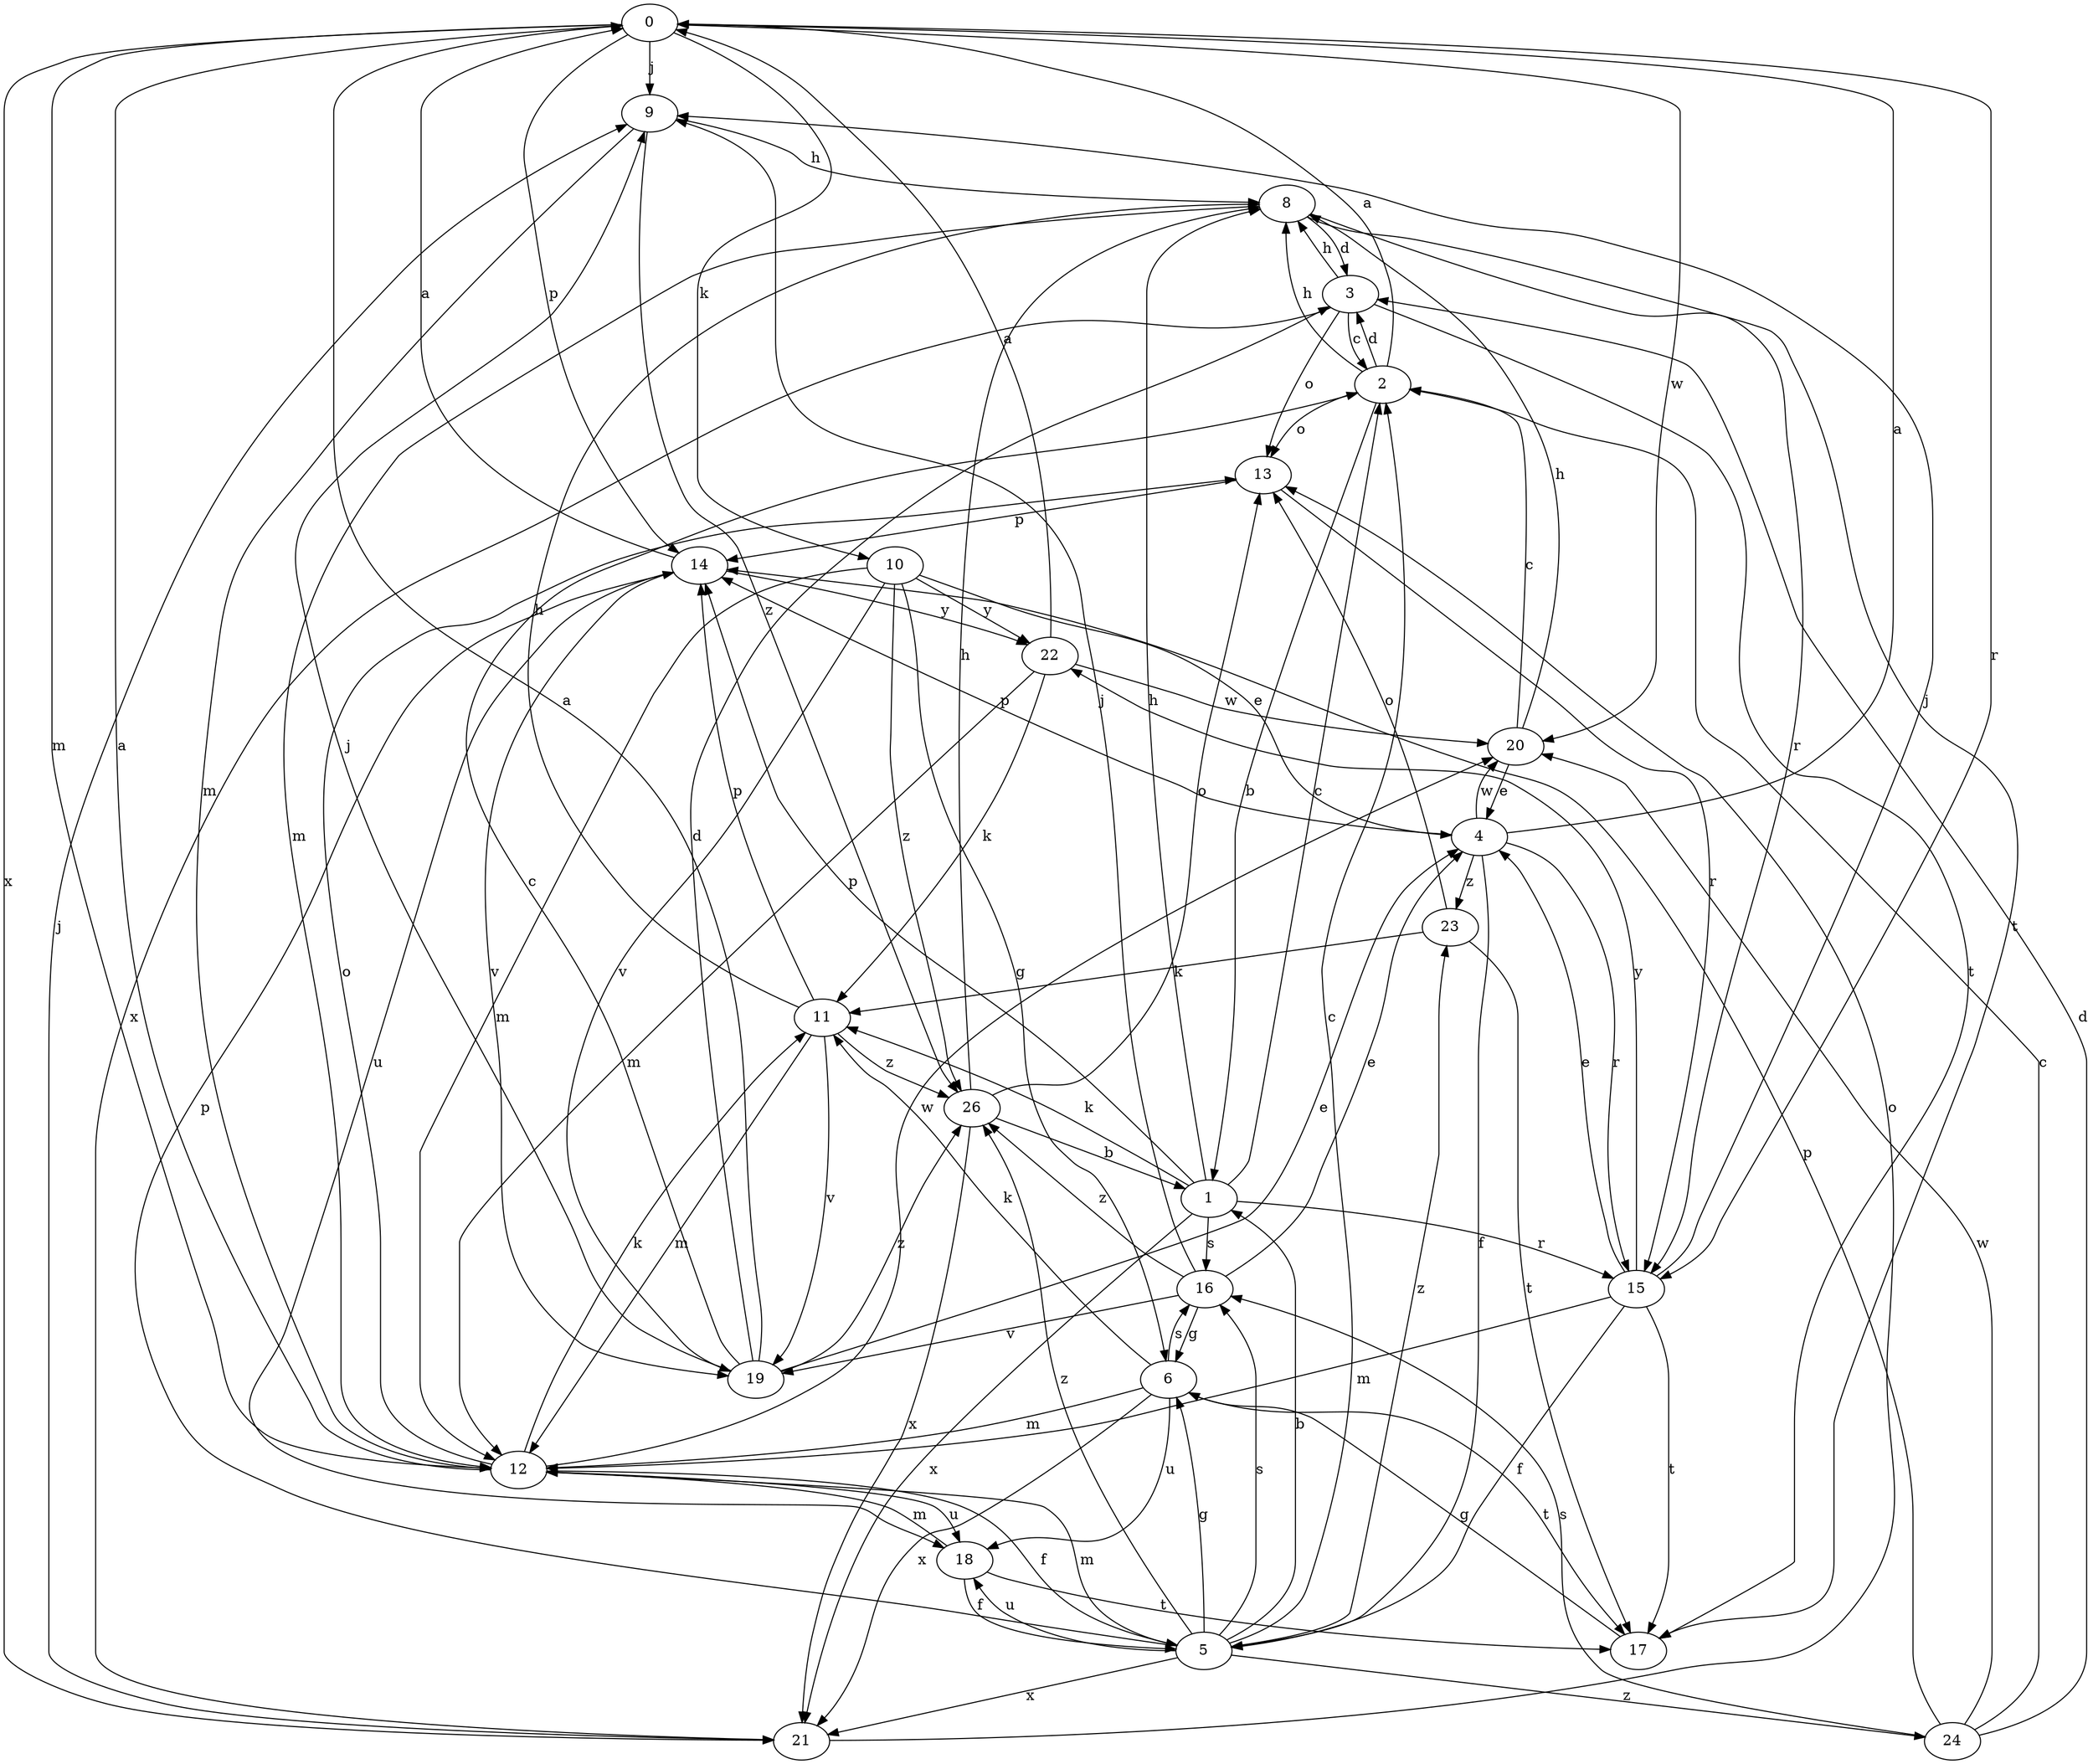 strict digraph  {
0;
1;
2;
3;
4;
5;
6;
8;
9;
10;
11;
12;
13;
14;
15;
16;
17;
18;
19;
20;
21;
22;
23;
24;
26;
0 -> 9  [label=j];
0 -> 10  [label=k];
0 -> 12  [label=m];
0 -> 14  [label=p];
0 -> 15  [label=r];
0 -> 20  [label=w];
0 -> 21  [label=x];
1 -> 2  [label=c];
1 -> 8  [label=h];
1 -> 11  [label=k];
1 -> 14  [label=p];
1 -> 15  [label=r];
1 -> 16  [label=s];
1 -> 21  [label=x];
2 -> 0  [label=a];
2 -> 1  [label=b];
2 -> 3  [label=d];
2 -> 8  [label=h];
2 -> 13  [label=o];
3 -> 2  [label=c];
3 -> 8  [label=h];
3 -> 13  [label=o];
3 -> 17  [label=t];
3 -> 21  [label=x];
4 -> 0  [label=a];
4 -> 5  [label=f];
4 -> 14  [label=p];
4 -> 15  [label=r];
4 -> 20  [label=w];
4 -> 23  [label=z];
5 -> 1  [label=b];
5 -> 2  [label=c];
5 -> 6  [label=g];
5 -> 12  [label=m];
5 -> 14  [label=p];
5 -> 16  [label=s];
5 -> 18  [label=u];
5 -> 21  [label=x];
5 -> 23  [label=z];
5 -> 24  [label=z];
5 -> 26  [label=z];
6 -> 11  [label=k];
6 -> 12  [label=m];
6 -> 16  [label=s];
6 -> 17  [label=t];
6 -> 18  [label=u];
6 -> 21  [label=x];
8 -> 3  [label=d];
8 -> 12  [label=m];
8 -> 15  [label=r];
8 -> 17  [label=t];
9 -> 8  [label=h];
9 -> 12  [label=m];
9 -> 26  [label=z];
10 -> 4  [label=e];
10 -> 6  [label=g];
10 -> 12  [label=m];
10 -> 19  [label=v];
10 -> 22  [label=y];
10 -> 26  [label=z];
11 -> 8  [label=h];
11 -> 12  [label=m];
11 -> 14  [label=p];
11 -> 19  [label=v];
11 -> 26  [label=z];
12 -> 0  [label=a];
12 -> 5  [label=f];
12 -> 11  [label=k];
12 -> 13  [label=o];
12 -> 18  [label=u];
12 -> 20  [label=w];
13 -> 14  [label=p];
13 -> 15  [label=r];
14 -> 0  [label=a];
14 -> 18  [label=u];
14 -> 19  [label=v];
14 -> 22  [label=y];
15 -> 4  [label=e];
15 -> 5  [label=f];
15 -> 9  [label=j];
15 -> 12  [label=m];
15 -> 17  [label=t];
15 -> 22  [label=y];
16 -> 4  [label=e];
16 -> 6  [label=g];
16 -> 9  [label=j];
16 -> 19  [label=v];
16 -> 26  [label=z];
17 -> 6  [label=g];
18 -> 5  [label=f];
18 -> 12  [label=m];
18 -> 17  [label=t];
19 -> 0  [label=a];
19 -> 2  [label=c];
19 -> 3  [label=d];
19 -> 4  [label=e];
19 -> 9  [label=j];
19 -> 26  [label=z];
20 -> 2  [label=c];
20 -> 4  [label=e];
20 -> 8  [label=h];
21 -> 9  [label=j];
21 -> 13  [label=o];
22 -> 0  [label=a];
22 -> 11  [label=k];
22 -> 12  [label=m];
22 -> 20  [label=w];
23 -> 11  [label=k];
23 -> 13  [label=o];
23 -> 17  [label=t];
24 -> 2  [label=c];
24 -> 3  [label=d];
24 -> 14  [label=p];
24 -> 16  [label=s];
24 -> 20  [label=w];
26 -> 1  [label=b];
26 -> 8  [label=h];
26 -> 13  [label=o];
26 -> 21  [label=x];
}
